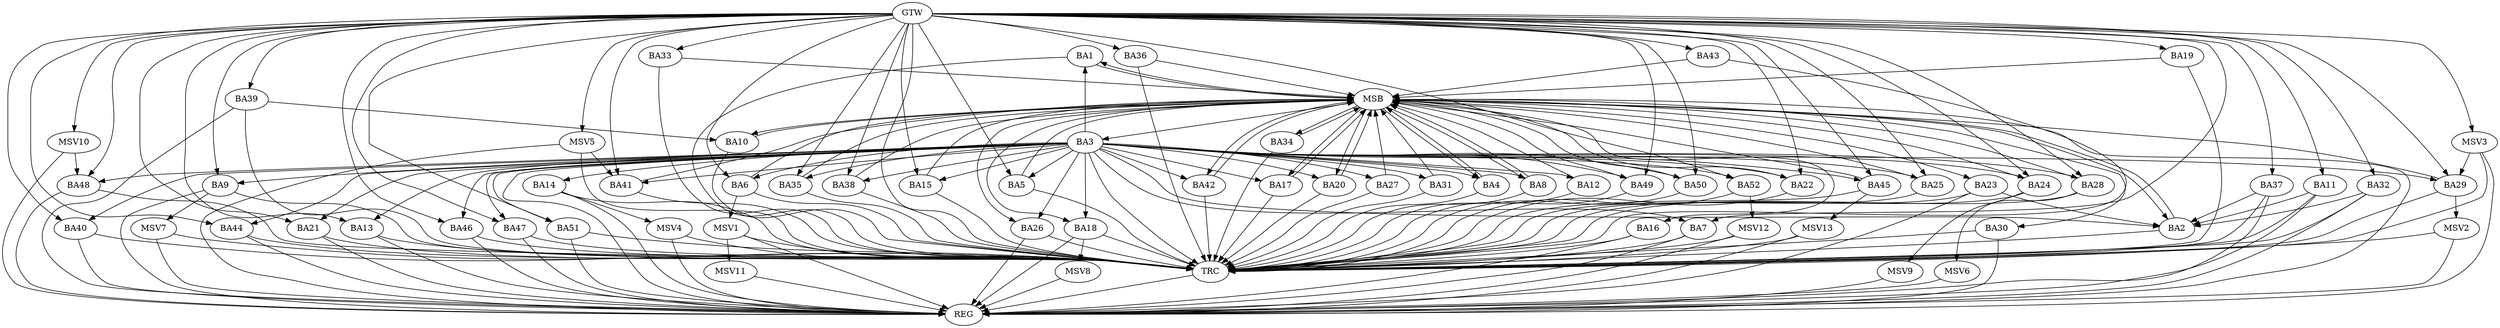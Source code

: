 strict digraph G {
  BA1 [ label="BA1" ];
  BA2 [ label="BA2" ];
  BA3 [ label="BA3" ];
  BA4 [ label="BA4" ];
  BA5 [ label="BA5" ];
  BA6 [ label="BA6" ];
  BA7 [ label="BA7" ];
  BA8 [ label="BA8" ];
  BA9 [ label="BA9" ];
  BA10 [ label="BA10" ];
  BA11 [ label="BA11" ];
  BA12 [ label="BA12" ];
  BA13 [ label="BA13" ];
  BA14 [ label="BA14" ];
  BA15 [ label="BA15" ];
  BA16 [ label="BA16" ];
  BA17 [ label="BA17" ];
  BA18 [ label="BA18" ];
  BA19 [ label="BA19" ];
  BA20 [ label="BA20" ];
  BA21 [ label="BA21" ];
  BA22 [ label="BA22" ];
  BA23 [ label="BA23" ];
  BA24 [ label="BA24" ];
  BA25 [ label="BA25" ];
  BA26 [ label="BA26" ];
  BA27 [ label="BA27" ];
  BA28 [ label="BA28" ];
  BA29 [ label="BA29" ];
  BA30 [ label="BA30" ];
  BA31 [ label="BA31" ];
  BA32 [ label="BA32" ];
  BA33 [ label="BA33" ];
  BA34 [ label="BA34" ];
  BA35 [ label="BA35" ];
  BA36 [ label="BA36" ];
  BA37 [ label="BA37" ];
  BA38 [ label="BA38" ];
  BA39 [ label="BA39" ];
  BA40 [ label="BA40" ];
  BA41 [ label="BA41" ];
  BA42 [ label="BA42" ];
  BA43 [ label="BA43" ];
  BA44 [ label="BA44" ];
  BA45 [ label="BA45" ];
  BA46 [ label="BA46" ];
  BA47 [ label="BA47" ];
  BA48 [ label="BA48" ];
  BA49 [ label="BA49" ];
  BA50 [ label="BA50" ];
  BA51 [ label="BA51" ];
  BA52 [ label="BA52" ];
  GTW [ label="GTW" ];
  REG [ label="REG" ];
  MSB [ label="MSB" ];
  TRC [ label="TRC" ];
  MSV1 [ label="MSV1" ];
  MSV2 [ label="MSV2" ];
  MSV3 [ label="MSV3" ];
  MSV4 [ label="MSV4" ];
  MSV5 [ label="MSV5" ];
  MSV6 [ label="MSV6" ];
  MSV7 [ label="MSV7" ];
  MSV8 [ label="MSV8" ];
  MSV9 [ label="MSV9" ];
  MSV10 [ label="MSV10" ];
  MSV11 [ label="MSV11" ];
  MSV12 [ label="MSV12" ];
  MSV13 [ label="MSV13" ];
  BA3 -> BA2;
  BA11 -> BA2;
  BA23 -> BA2;
  BA32 -> BA2;
  BA37 -> BA2;
  BA39 -> BA10;
  GTW -> BA5;
  GTW -> BA6;
  GTW -> BA7;
  GTW -> BA9;
  GTW -> BA11;
  GTW -> BA13;
  GTW -> BA15;
  GTW -> BA19;
  GTW -> BA21;
  GTW -> BA22;
  GTW -> BA24;
  GTW -> BA25;
  GTW -> BA28;
  GTW -> BA29;
  GTW -> BA32;
  GTW -> BA33;
  GTW -> BA35;
  GTW -> BA36;
  GTW -> BA37;
  GTW -> BA38;
  GTW -> BA39;
  GTW -> BA40;
  GTW -> BA41;
  GTW -> BA43;
  GTW -> BA44;
  GTW -> BA45;
  GTW -> BA46;
  GTW -> BA47;
  GTW -> BA48;
  GTW -> BA49;
  GTW -> BA50;
  GTW -> BA51;
  GTW -> BA52;
  BA3 -> REG;
  BA7 -> REG;
  BA9 -> REG;
  BA11 -> REG;
  BA13 -> REG;
  BA14 -> REG;
  BA16 -> REG;
  BA18 -> REG;
  BA21 -> REG;
  BA23 -> REG;
  BA26 -> REG;
  BA30 -> REG;
  BA32 -> REG;
  BA37 -> REG;
  BA39 -> REG;
  BA40 -> REG;
  BA44 -> REG;
  BA46 -> REG;
  BA47 -> REG;
  BA48 -> REG;
  BA51 -> REG;
  BA1 -> MSB;
  MSB -> BA2;
  MSB -> REG;
  BA2 -> MSB;
  MSB -> BA1;
  BA4 -> MSB;
  BA5 -> MSB;
  MSB -> BA3;
  BA6 -> MSB;
  BA8 -> MSB;
  BA10 -> MSB;
  BA12 -> MSB;
  BA15 -> MSB;
  BA17 -> MSB;
  BA19 -> MSB;
  MSB -> BA16;
  BA20 -> MSB;
  BA22 -> MSB;
  BA24 -> MSB;
  MSB -> BA8;
  BA25 -> MSB;
  MSB -> BA4;
  BA27 -> MSB;
  BA28 -> MSB;
  BA29 -> MSB;
  MSB -> BA26;
  BA31 -> MSB;
  MSB -> BA10;
  BA33 -> MSB;
  MSB -> BA30;
  BA34 -> MSB;
  BA35 -> MSB;
  MSB -> BA20;
  BA36 -> MSB;
  BA38 -> MSB;
  MSB -> BA23;
  BA41 -> MSB;
  MSB -> BA17;
  BA42 -> MSB;
  BA43 -> MSB;
  MSB -> BA34;
  BA45 -> MSB;
  BA49 -> MSB;
  MSB -> BA18;
  BA50 -> MSB;
  MSB -> BA42;
  BA1 -> TRC;
  BA2 -> TRC;
  BA3 -> TRC;
  BA4 -> TRC;
  BA5 -> TRC;
  BA6 -> TRC;
  BA7 -> TRC;
  BA8 -> TRC;
  BA9 -> TRC;
  BA10 -> TRC;
  BA11 -> TRC;
  BA12 -> TRC;
  BA13 -> TRC;
  BA14 -> TRC;
  BA15 -> TRC;
  BA16 -> TRC;
  BA17 -> TRC;
  BA18 -> TRC;
  BA19 -> TRC;
  BA20 -> TRC;
  BA21 -> TRC;
  BA22 -> TRC;
  BA23 -> TRC;
  BA24 -> TRC;
  BA25 -> TRC;
  BA26 -> TRC;
  BA27 -> TRC;
  BA28 -> TRC;
  BA29 -> TRC;
  BA30 -> TRC;
  BA31 -> TRC;
  BA32 -> TRC;
  BA33 -> TRC;
  BA34 -> TRC;
  BA35 -> TRC;
  BA36 -> TRC;
  BA37 -> TRC;
  BA38 -> TRC;
  BA39 -> TRC;
  BA40 -> TRC;
  BA41 -> TRC;
  BA42 -> TRC;
  BA43 -> TRC;
  BA44 -> TRC;
  BA45 -> TRC;
  BA46 -> TRC;
  BA47 -> TRC;
  BA48 -> TRC;
  BA49 -> TRC;
  BA50 -> TRC;
  BA51 -> TRC;
  BA52 -> TRC;
  GTW -> TRC;
  TRC -> REG;
  BA3 -> BA24;
  BA3 -> BA6;
  BA3 -> BA25;
  BA3 -> BA13;
  BA3 -> BA8;
  BA3 -> BA4;
  BA3 -> BA28;
  BA3 -> BA38;
  BA3 -> BA52;
  BA3 -> BA9;
  BA3 -> BA50;
  BA3 -> BA15;
  BA3 -> BA48;
  BA3 -> BA18;
  BA3 -> BA41;
  BA3 -> BA51;
  BA3 -> BA35;
  BA3 -> BA14;
  BA3 -> BA42;
  BA3 -> BA7;
  BA3 -> BA45;
  BA3 -> BA12;
  BA3 -> BA5;
  BA3 -> BA49;
  BA3 -> BA40;
  BA3 -> BA21;
  BA3 -> BA31;
  BA3 -> BA46;
  BA3 -> BA22;
  BA3 -> BA1;
  BA3 -> BA29;
  BA3 -> BA27;
  BA3 -> BA47;
  BA3 -> BA26;
  BA3 -> BA20;
  BA3 -> BA44;
  BA3 -> BA17;
  BA6 -> MSV1;
  MSV1 -> REG;
  MSV1 -> TRC;
  BA29 -> MSV2;
  MSV2 -> REG;
  MSV2 -> TRC;
  MSV3 -> BA29;
  GTW -> MSV3;
  MSV3 -> REG;
  MSV3 -> TRC;
  BA14 -> MSV4;
  MSV4 -> REG;
  MSV4 -> TRC;
  MSV5 -> BA41;
  GTW -> MSV5;
  MSV5 -> REG;
  MSV5 -> TRC;
  BA28 -> MSV6;
  MSV6 -> REG;
  BA9 -> MSV7;
  MSV7 -> REG;
  MSV7 -> TRC;
  BA18 -> MSV8;
  MSV8 -> REG;
  BA24 -> MSV9;
  MSV9 -> REG;
  MSV10 -> BA48;
  GTW -> MSV10;
  MSV10 -> REG;
  MSV1 -> MSV11;
  MSV11 -> REG;
  BA52 -> MSV12;
  MSV12 -> REG;
  MSV12 -> TRC;
  BA45 -> MSV13;
  MSV13 -> REG;
  MSV13 -> TRC;
}
